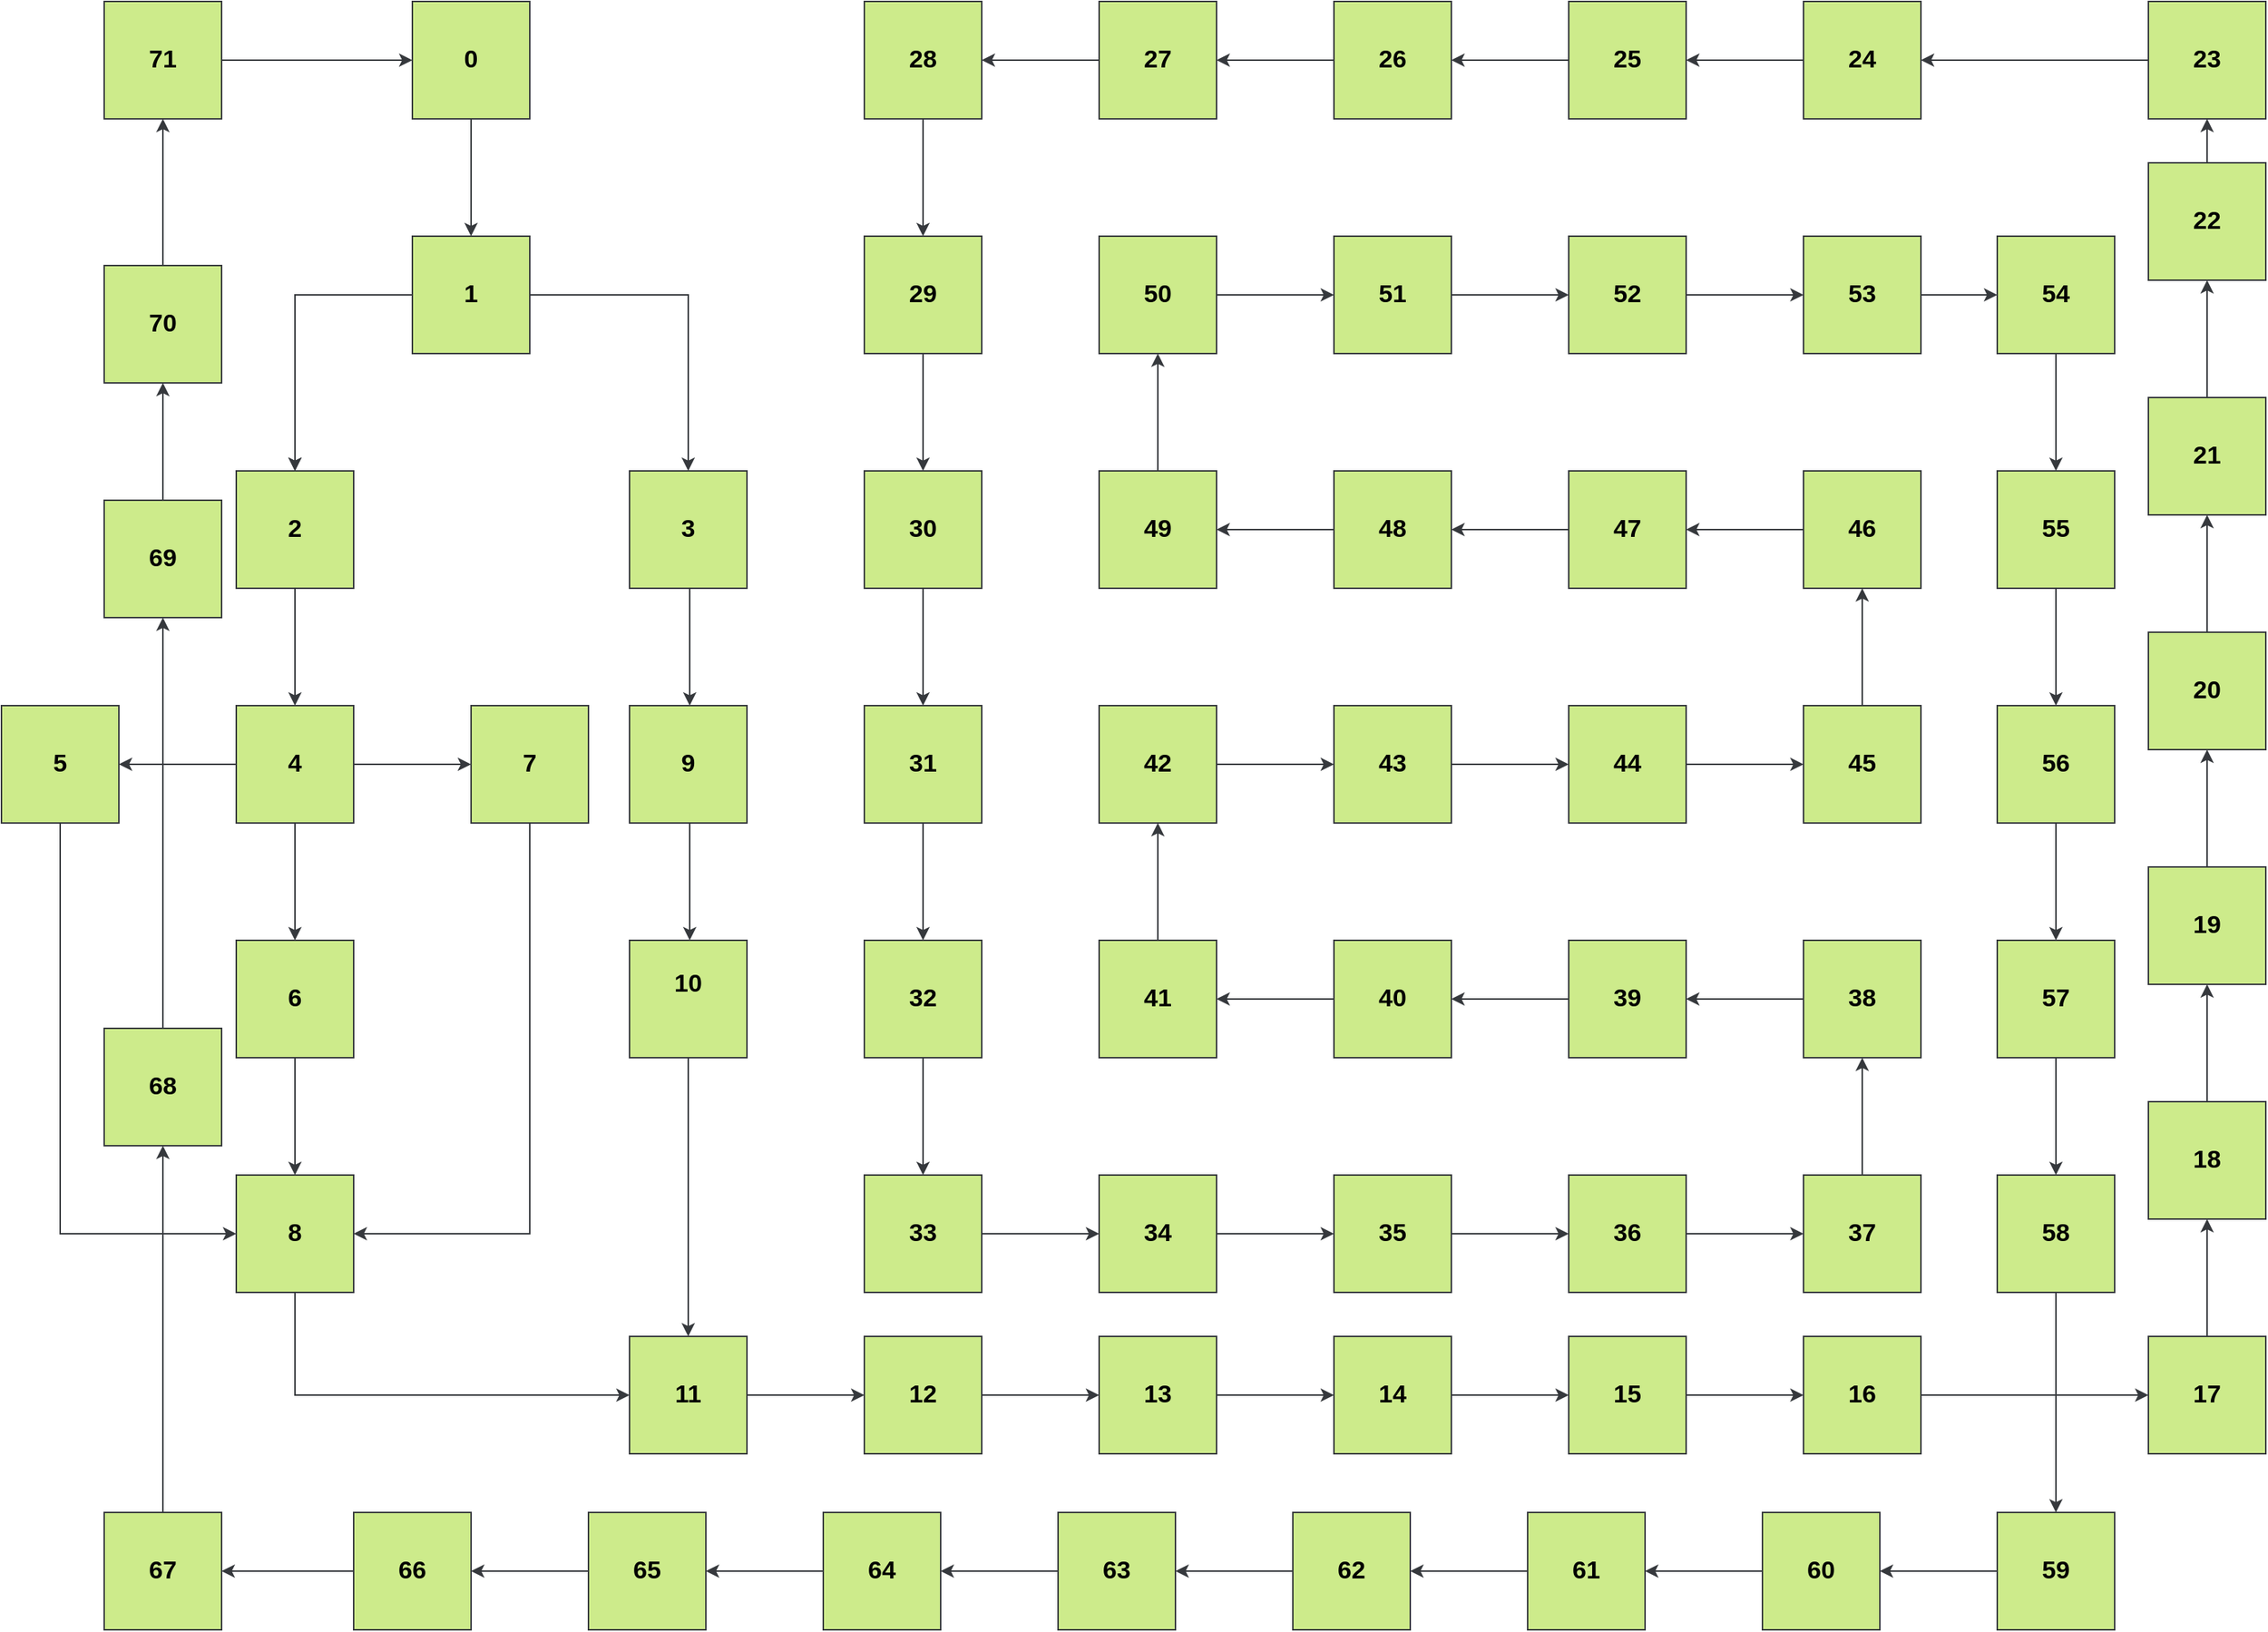 <mxfile version="12.0.0" type="device" pages="1"><diagram id="jPhLJJR7R7WQrpgXJ5M0" name="Page-1"><mxGraphModel dx="2037" dy="471" grid="1" gridSize="10" guides="1" tooltips="1" connect="1" arrows="1" fold="1" page="1" pageScale="1" pageWidth="1169" pageHeight="827" math="0" shadow="0"><root><mxCell id="0"/><mxCell id="1" parent="0"/><mxCell id="vO7ydUfpblzC7vRjQKzP-6" value="" style="edgeStyle=orthogonalEdgeStyle;rounded=0;orthogonalLoop=1;jettySize=auto;html=1;fillColor=#cdeb8b;strokeColor=#36393d;shadow=0;comic=0;labelBorderColor=none;spacing=2;fontStyle=1;fontSize=17;" edge="1" parent="1" source="vO7ydUfpblzC7vRjQKzP-4" target="vO7ydUfpblzC7vRjQKzP-5"><mxGeometry relative="1" as="geometry"/></mxCell><mxCell id="vO7ydUfpblzC7vRjQKzP-4" value="0" style="whiteSpace=wrap;html=1;aspect=fixed;fillColor=#cdeb8b;strokeColor=#36393d;shadow=0;comic=0;labelBorderColor=none;spacing=2;fontStyle=1;fontSize=17;" vertex="1" parent="1"><mxGeometry x="160" y="20" width="80" height="80" as="geometry"/></mxCell><mxCell id="vO7ydUfpblzC7vRjQKzP-8" value="" style="edgeStyle=orthogonalEdgeStyle;rounded=0;orthogonalLoop=1;jettySize=auto;html=1;fillColor=#cdeb8b;strokeColor=#36393d;shadow=0;comic=0;labelBorderColor=none;spacing=2;fontStyle=1;fontSize=17;" edge="1" parent="1" source="vO7ydUfpblzC7vRjQKzP-5" target="vO7ydUfpblzC7vRjQKzP-7"><mxGeometry relative="1" as="geometry"/></mxCell><mxCell id="vO7ydUfpblzC7vRjQKzP-9" value="" style="edgeStyle=orthogonalEdgeStyle;rounded=0;orthogonalLoop=1;jettySize=auto;html=1;fillColor=#cdeb8b;strokeColor=#36393d;shadow=0;comic=0;labelBorderColor=none;spacing=2;fontStyle=1;fontSize=17;" edge="1" parent="1" source="vO7ydUfpblzC7vRjQKzP-5" target="vO7ydUfpblzC7vRjQKzP-7"><mxGeometry relative="1" as="geometry"/></mxCell><mxCell id="vO7ydUfpblzC7vRjQKzP-11" value="" style="edgeStyle=orthogonalEdgeStyle;rounded=0;orthogonalLoop=1;jettySize=auto;html=1;fillColor=#cdeb8b;strokeColor=#36393d;shadow=0;comic=0;labelBorderColor=none;spacing=2;fontStyle=1;fontSize=17;" edge="1" parent="1" source="vO7ydUfpblzC7vRjQKzP-5" target="vO7ydUfpblzC7vRjQKzP-10"><mxGeometry relative="1" as="geometry"><mxPoint x="288" y="220" as="sourcePoint"/></mxGeometry></mxCell><mxCell id="vO7ydUfpblzC7vRjQKzP-5" value="1" style="whiteSpace=wrap;html=1;aspect=fixed;fillColor=#cdeb8b;strokeColor=#36393d;shadow=0;comic=0;labelBorderColor=none;spacing=2;fontStyle=1;fontSize=17;" vertex="1" parent="1"><mxGeometry x="160" y="180" width="80" height="80" as="geometry"/></mxCell><mxCell id="vO7ydUfpblzC7vRjQKzP-13" value="" style="edgeStyle=orthogonalEdgeStyle;rounded=0;orthogonalLoop=1;jettySize=auto;html=1;fillColor=#cdeb8b;strokeColor=#36393d;shadow=0;comic=0;labelBorderColor=none;spacing=2;fontStyle=1;fontSize=17;" edge="1" parent="1"><mxGeometry relative="1" as="geometry"><mxPoint x="349" y="420" as="sourcePoint"/><mxPoint x="349" y="500" as="targetPoint"/></mxGeometry></mxCell><mxCell id="vO7ydUfpblzC7vRjQKzP-10" value="3" style="whiteSpace=wrap;html=1;aspect=fixed;fillColor=#cdeb8b;strokeColor=#36393d;shadow=0;comic=0;labelBorderColor=none;spacing=2;fontStyle=1;fontSize=17;" vertex="1" parent="1"><mxGeometry x="308" y="340" width="80" height="80" as="geometry"/></mxCell><mxCell id="vO7ydUfpblzC7vRjQKzP-15" value="" style="edgeStyle=orthogonalEdgeStyle;rounded=0;orthogonalLoop=1;jettySize=auto;html=1;fillColor=#cdeb8b;strokeColor=#36393d;shadow=0;comic=0;labelBorderColor=none;spacing=2;fontStyle=1;fontSize=17;" edge="1" parent="1"><mxGeometry relative="1" as="geometry"><mxPoint x="349" y="580" as="sourcePoint"/><mxPoint x="349" y="660" as="targetPoint"/></mxGeometry></mxCell><mxCell id="vO7ydUfpblzC7vRjQKzP-12" value="9" style="whiteSpace=wrap;html=1;aspect=fixed;fillColor=#cdeb8b;strokeColor=#36393d;shadow=0;comic=0;labelBorderColor=none;spacing=2;fontStyle=1;fontSize=17;" vertex="1" parent="1"><mxGeometry x="308" y="500" width="80" height="80" as="geometry"/></mxCell><mxCell id="vO7ydUfpblzC7vRjQKzP-31" style="edgeStyle=orthogonalEdgeStyle;rounded=0;orthogonalLoop=1;jettySize=auto;html=1;exitX=0.5;exitY=1;exitDx=0;exitDy=0;fillColor=#cdeb8b;strokeColor=#36393d;shadow=0;comic=0;labelBorderColor=none;spacing=2;fontStyle=1;fontSize=17;" edge="1" parent="1" source="vO7ydUfpblzC7vRjQKzP-14" target="vO7ydUfpblzC7vRjQKzP-16"><mxGeometry relative="1" as="geometry"/></mxCell><mxCell id="vO7ydUfpblzC7vRjQKzP-14" value="&lt;div style=&quot;font-size: 17px;&quot;&gt;10&lt;/div&gt;&lt;div style=&quot;font-size: 17px;&quot;&gt;&lt;br style=&quot;font-size: 17px;&quot;&gt;&lt;/div&gt;" style="whiteSpace=wrap;html=1;aspect=fixed;fillColor=#cdeb8b;strokeColor=#36393d;shadow=0;comic=0;labelBorderColor=none;spacing=2;fontStyle=1;fontSize=17;" vertex="1" parent="1"><mxGeometry x="308" y="660" width="80" height="80" as="geometry"/></mxCell><mxCell id="vO7ydUfpblzC7vRjQKzP-33" value="" style="edgeStyle=orthogonalEdgeStyle;rounded=0;orthogonalLoop=1;jettySize=auto;html=1;fillColor=#cdeb8b;strokeColor=#36393d;shadow=0;comic=0;labelBorderColor=none;spacing=2;fontStyle=1;fontSize=17;" edge="1" parent="1" source="vO7ydUfpblzC7vRjQKzP-16" target="vO7ydUfpblzC7vRjQKzP-32"><mxGeometry relative="1" as="geometry"/></mxCell><mxCell id="vO7ydUfpblzC7vRjQKzP-16" value="11" style="whiteSpace=wrap;html=1;aspect=fixed;fillColor=#cdeb8b;strokeColor=#36393d;shadow=0;comic=0;labelBorderColor=none;spacing=2;fontStyle=1;fontSize=17;" vertex="1" parent="1"><mxGeometry x="308" y="930" width="80" height="80" as="geometry"/></mxCell><mxCell id="vO7ydUfpblzC7vRjQKzP-35" value="" style="edgeStyle=orthogonalEdgeStyle;rounded=0;orthogonalLoop=1;jettySize=auto;html=1;fillColor=#cdeb8b;strokeColor=#36393d;shadow=0;comic=0;labelBorderColor=none;spacing=2;fontStyle=1;fontSize=17;" edge="1" parent="1" source="vO7ydUfpblzC7vRjQKzP-32" target="vO7ydUfpblzC7vRjQKzP-34"><mxGeometry relative="1" as="geometry"/></mxCell><mxCell id="vO7ydUfpblzC7vRjQKzP-32" value="12" style="whiteSpace=wrap;html=1;aspect=fixed;fillColor=#cdeb8b;strokeColor=#36393d;shadow=0;comic=0;labelBorderColor=none;spacing=2;fontStyle=1;fontSize=17;" vertex="1" parent="1"><mxGeometry x="468" y="930" width="80" height="80" as="geometry"/></mxCell><mxCell id="vO7ydUfpblzC7vRjQKzP-37" value="" style="edgeStyle=orthogonalEdgeStyle;rounded=0;orthogonalLoop=1;jettySize=auto;html=1;fillColor=#cdeb8b;strokeColor=#36393d;shadow=0;comic=0;labelBorderColor=none;spacing=2;fontStyle=1;fontSize=17;" edge="1" parent="1" source="vO7ydUfpblzC7vRjQKzP-34" target="vO7ydUfpblzC7vRjQKzP-36"><mxGeometry relative="1" as="geometry"/></mxCell><mxCell id="vO7ydUfpblzC7vRjQKzP-34" value="13" style="whiteSpace=wrap;html=1;aspect=fixed;fillColor=#cdeb8b;strokeColor=#36393d;shadow=0;comic=0;labelBorderColor=none;spacing=2;fontStyle=1;fontSize=17;" vertex="1" parent="1"><mxGeometry x="628" y="930" width="80" height="80" as="geometry"/></mxCell><mxCell id="vO7ydUfpblzC7vRjQKzP-39" value="" style="edgeStyle=orthogonalEdgeStyle;rounded=0;orthogonalLoop=1;jettySize=auto;html=1;fillColor=#cdeb8b;strokeColor=#36393d;shadow=0;comic=0;labelBorderColor=none;spacing=2;fontStyle=1;fontSize=17;" edge="1" parent="1" source="vO7ydUfpblzC7vRjQKzP-36" target="vO7ydUfpblzC7vRjQKzP-38"><mxGeometry relative="1" as="geometry"/></mxCell><mxCell id="vO7ydUfpblzC7vRjQKzP-36" value="14" style="whiteSpace=wrap;html=1;aspect=fixed;fillColor=#cdeb8b;strokeColor=#36393d;shadow=0;comic=0;labelBorderColor=none;spacing=2;fontStyle=1;fontSize=17;" vertex="1" parent="1"><mxGeometry x="788" y="930" width="80" height="80" as="geometry"/></mxCell><mxCell id="vO7ydUfpblzC7vRjQKzP-41" value="" style="edgeStyle=orthogonalEdgeStyle;rounded=0;orthogonalLoop=1;jettySize=auto;html=1;fillColor=#cdeb8b;strokeColor=#36393d;shadow=0;comic=0;labelBorderColor=none;spacing=2;fontStyle=1;fontSize=17;" edge="1" parent="1" source="vO7ydUfpblzC7vRjQKzP-38" target="vO7ydUfpblzC7vRjQKzP-40"><mxGeometry relative="1" as="geometry"/></mxCell><mxCell id="vO7ydUfpblzC7vRjQKzP-38" value="15" style="whiteSpace=wrap;html=1;aspect=fixed;fillColor=#cdeb8b;strokeColor=#36393d;shadow=0;comic=0;labelBorderColor=none;spacing=2;fontStyle=1;fontSize=17;" vertex="1" parent="1"><mxGeometry x="948" y="930" width="80" height="80" as="geometry"/></mxCell><mxCell id="vO7ydUfpblzC7vRjQKzP-43" value="" style="edgeStyle=orthogonalEdgeStyle;rounded=0;orthogonalLoop=1;jettySize=auto;html=1;fillColor=#cdeb8b;strokeColor=#36393d;shadow=0;comic=0;labelBorderColor=none;spacing=2;fontStyle=1;fontSize=17;" edge="1" parent="1" source="vO7ydUfpblzC7vRjQKzP-40" target="vO7ydUfpblzC7vRjQKzP-42"><mxGeometry relative="1" as="geometry"/></mxCell><mxCell id="vO7ydUfpblzC7vRjQKzP-40" value="16" style="whiteSpace=wrap;html=1;aspect=fixed;fillColor=#cdeb8b;strokeColor=#36393d;shadow=0;comic=0;labelBorderColor=none;spacing=2;fontStyle=1;fontSize=17;" vertex="1" parent="1"><mxGeometry x="1108" y="930" width="80" height="80" as="geometry"/></mxCell><mxCell id="vO7ydUfpblzC7vRjQKzP-45" value="" style="edgeStyle=orthogonalEdgeStyle;rounded=0;orthogonalLoop=1;jettySize=auto;html=1;fillColor=#cdeb8b;strokeColor=#36393d;shadow=0;comic=0;labelBorderColor=none;spacing=2;fontStyle=1;fontSize=17;" edge="1" parent="1" source="vO7ydUfpblzC7vRjQKzP-42" target="vO7ydUfpblzC7vRjQKzP-44"><mxGeometry relative="1" as="geometry"/></mxCell><mxCell id="vO7ydUfpblzC7vRjQKzP-42" value="17" style="whiteSpace=wrap;html=1;aspect=fixed;fillColor=#cdeb8b;strokeColor=#36393d;shadow=0;comic=0;labelBorderColor=none;spacing=2;fontStyle=1;fontSize=17;" vertex="1" parent="1"><mxGeometry x="1343" y="930" width="80" height="80" as="geometry"/></mxCell><mxCell id="vO7ydUfpblzC7vRjQKzP-47" value="" style="edgeStyle=orthogonalEdgeStyle;rounded=0;orthogonalLoop=1;jettySize=auto;html=1;fillColor=#cdeb8b;strokeColor=#36393d;shadow=0;comic=0;labelBorderColor=none;spacing=2;fontStyle=1;fontSize=17;" edge="1" parent="1" source="vO7ydUfpblzC7vRjQKzP-44" target="vO7ydUfpblzC7vRjQKzP-46"><mxGeometry relative="1" as="geometry"/></mxCell><mxCell id="vO7ydUfpblzC7vRjQKzP-44" value="18" style="whiteSpace=wrap;html=1;aspect=fixed;fillColor=#cdeb8b;strokeColor=#36393d;shadow=0;comic=0;labelBorderColor=none;spacing=2;fontStyle=1;fontSize=17;" vertex="1" parent="1"><mxGeometry x="1343" y="770" width="80" height="80" as="geometry"/></mxCell><mxCell id="vO7ydUfpblzC7vRjQKzP-49" value="" style="edgeStyle=orthogonalEdgeStyle;rounded=0;orthogonalLoop=1;jettySize=auto;html=1;fillColor=#cdeb8b;strokeColor=#36393d;shadow=0;comic=0;labelBorderColor=none;spacing=2;fontStyle=1;fontSize=17;" edge="1" parent="1" source="vO7ydUfpblzC7vRjQKzP-46" target="vO7ydUfpblzC7vRjQKzP-48"><mxGeometry relative="1" as="geometry"/></mxCell><mxCell id="vO7ydUfpblzC7vRjQKzP-46" value="&lt;div style=&quot;font-size: 17px&quot;&gt;19&lt;/div&gt;" style="whiteSpace=wrap;html=1;aspect=fixed;fillColor=#cdeb8b;strokeColor=#36393d;shadow=0;comic=0;labelBorderColor=none;spacing=2;fontStyle=1;fontSize=17;" vertex="1" parent="1"><mxGeometry x="1343" y="610" width="80" height="80" as="geometry"/></mxCell><mxCell id="vO7ydUfpblzC7vRjQKzP-51" value="" style="edgeStyle=orthogonalEdgeStyle;rounded=0;orthogonalLoop=1;jettySize=auto;html=1;fillColor=#cdeb8b;strokeColor=#36393d;shadow=0;comic=0;labelBorderColor=none;spacing=2;fontStyle=1;fontSize=17;" edge="1" parent="1" source="vO7ydUfpblzC7vRjQKzP-48" target="vO7ydUfpblzC7vRjQKzP-50"><mxGeometry relative="1" as="geometry"/></mxCell><mxCell id="vO7ydUfpblzC7vRjQKzP-48" value="20" style="whiteSpace=wrap;html=1;aspect=fixed;fillColor=#cdeb8b;strokeColor=#36393d;shadow=0;comic=0;labelBorderColor=none;spacing=2;fontStyle=1;fontSize=17;" vertex="1" parent="1"><mxGeometry x="1343" y="450" width="80" height="80" as="geometry"/></mxCell><mxCell id="vO7ydUfpblzC7vRjQKzP-53" value="" style="edgeStyle=orthogonalEdgeStyle;rounded=0;orthogonalLoop=1;jettySize=auto;html=1;fillColor=#cdeb8b;strokeColor=#36393d;shadow=0;comic=0;labelBorderColor=none;spacing=2;fontStyle=1;fontSize=17;" edge="1" parent="1" source="vO7ydUfpblzC7vRjQKzP-50" target="vO7ydUfpblzC7vRjQKzP-52"><mxGeometry relative="1" as="geometry"/></mxCell><mxCell id="vO7ydUfpblzC7vRjQKzP-50" value="21" style="whiteSpace=wrap;html=1;aspect=fixed;fillColor=#cdeb8b;strokeColor=#36393d;shadow=0;comic=0;labelBorderColor=none;spacing=2;fontStyle=1;fontSize=17;" vertex="1" parent="1"><mxGeometry x="1343" y="290" width="80" height="80" as="geometry"/></mxCell><mxCell id="vO7ydUfpblzC7vRjQKzP-55" value="" style="edgeStyle=orthogonalEdgeStyle;rounded=0;orthogonalLoop=1;jettySize=auto;html=1;fillColor=#cdeb8b;strokeColor=#36393d;shadow=0;comic=0;labelBorderColor=none;spacing=2;fontStyle=1;fontSize=17;" edge="1" parent="1" source="vO7ydUfpblzC7vRjQKzP-52" target="vO7ydUfpblzC7vRjQKzP-54"><mxGeometry relative="1" as="geometry"/></mxCell><mxCell id="vO7ydUfpblzC7vRjQKzP-52" value="22" style="whiteSpace=wrap;html=1;aspect=fixed;fillColor=#cdeb8b;strokeColor=#36393d;shadow=0;comic=0;labelBorderColor=none;spacing=2;fontStyle=1;fontSize=17;" vertex="1" parent="1"><mxGeometry x="1343" y="130" width="80" height="80" as="geometry"/></mxCell><mxCell id="vO7ydUfpblzC7vRjQKzP-57" value="" style="edgeStyle=orthogonalEdgeStyle;rounded=0;orthogonalLoop=1;jettySize=auto;html=1;fillColor=#cdeb8b;strokeColor=#36393d;shadow=0;comic=0;labelBorderColor=none;spacing=2;fontStyle=1;fontSize=17;" edge="1" parent="1" source="vO7ydUfpblzC7vRjQKzP-54" target="vO7ydUfpblzC7vRjQKzP-56"><mxGeometry relative="1" as="geometry"/></mxCell><mxCell id="vO7ydUfpblzC7vRjQKzP-54" value="23" style="whiteSpace=wrap;html=1;aspect=fixed;fillColor=#cdeb8b;strokeColor=#36393d;shadow=0;comic=0;labelBorderColor=none;spacing=2;fontStyle=1;fontSize=17;" vertex="1" parent="1"><mxGeometry x="1343" y="20" width="80" height="80" as="geometry"/></mxCell><mxCell id="vO7ydUfpblzC7vRjQKzP-59" value="" style="edgeStyle=orthogonalEdgeStyle;rounded=0;orthogonalLoop=1;jettySize=auto;html=1;fillColor=#cdeb8b;strokeColor=#36393d;shadow=0;comic=0;labelBorderColor=none;spacing=2;fontStyle=1;fontSize=17;" edge="1" parent="1" source="vO7ydUfpblzC7vRjQKzP-56" target="vO7ydUfpblzC7vRjQKzP-58"><mxGeometry relative="1" as="geometry"/></mxCell><mxCell id="vO7ydUfpblzC7vRjQKzP-56" value="24" style="whiteSpace=wrap;html=1;aspect=fixed;fillColor=#cdeb8b;strokeColor=#36393d;shadow=0;comic=0;labelBorderColor=none;spacing=2;fontStyle=1;fontSize=17;" vertex="1" parent="1"><mxGeometry x="1108" y="20" width="80" height="80" as="geometry"/></mxCell><mxCell id="vO7ydUfpblzC7vRjQKzP-61" value="" style="edgeStyle=orthogonalEdgeStyle;rounded=0;orthogonalLoop=1;jettySize=auto;html=1;fillColor=#cdeb8b;strokeColor=#36393d;shadow=0;comic=0;labelBorderColor=none;spacing=2;fontStyle=1;fontSize=17;" edge="1" parent="1" source="vO7ydUfpblzC7vRjQKzP-58" target="vO7ydUfpblzC7vRjQKzP-60"><mxGeometry relative="1" as="geometry"/></mxCell><mxCell id="vO7ydUfpblzC7vRjQKzP-58" value="25" style="whiteSpace=wrap;html=1;aspect=fixed;fillColor=#cdeb8b;strokeColor=#36393d;shadow=0;comic=0;labelBorderColor=none;spacing=2;fontStyle=1;fontSize=17;" vertex="1" parent="1"><mxGeometry x="948" y="20" width="80" height="80" as="geometry"/></mxCell><mxCell id="vO7ydUfpblzC7vRjQKzP-63" value="" style="edgeStyle=orthogonalEdgeStyle;rounded=0;orthogonalLoop=1;jettySize=auto;html=1;fillColor=#cdeb8b;strokeColor=#36393d;shadow=0;comic=0;labelBorderColor=none;spacing=2;fontStyle=1;fontSize=17;" edge="1" parent="1" source="vO7ydUfpblzC7vRjQKzP-60" target="vO7ydUfpblzC7vRjQKzP-62"><mxGeometry relative="1" as="geometry"/></mxCell><mxCell id="vO7ydUfpblzC7vRjQKzP-60" value="26" style="whiteSpace=wrap;html=1;aspect=fixed;fillColor=#cdeb8b;strokeColor=#36393d;shadow=0;comic=0;labelBorderColor=none;spacing=2;fontStyle=1;fontSize=17;" vertex="1" parent="1"><mxGeometry x="788" y="20" width="80" height="80" as="geometry"/></mxCell><mxCell id="vO7ydUfpblzC7vRjQKzP-65" value="" style="edgeStyle=orthogonalEdgeStyle;rounded=0;orthogonalLoop=1;jettySize=auto;html=1;fillColor=#cdeb8b;strokeColor=#36393d;shadow=0;comic=0;labelBorderColor=none;spacing=2;fontStyle=1;fontSize=17;" edge="1" parent="1" source="vO7ydUfpblzC7vRjQKzP-62" target="vO7ydUfpblzC7vRjQKzP-64"><mxGeometry relative="1" as="geometry"/></mxCell><mxCell id="vO7ydUfpblzC7vRjQKzP-62" value="27" style="whiteSpace=wrap;html=1;aspect=fixed;fillColor=#cdeb8b;strokeColor=#36393d;shadow=0;comic=0;labelBorderColor=none;spacing=2;fontStyle=1;fontSize=17;" vertex="1" parent="1"><mxGeometry x="628" y="20" width="80" height="80" as="geometry"/></mxCell><mxCell id="vO7ydUfpblzC7vRjQKzP-67" value="" style="edgeStyle=orthogonalEdgeStyle;rounded=0;orthogonalLoop=1;jettySize=auto;html=1;fillColor=#cdeb8b;strokeColor=#36393d;shadow=0;comic=0;labelBorderColor=none;spacing=2;fontStyle=1;fontSize=17;" edge="1" parent="1" source="vO7ydUfpblzC7vRjQKzP-64" target="vO7ydUfpblzC7vRjQKzP-66"><mxGeometry relative="1" as="geometry"/></mxCell><mxCell id="vO7ydUfpblzC7vRjQKzP-64" value="28" style="whiteSpace=wrap;html=1;aspect=fixed;fillColor=#cdeb8b;strokeColor=#36393d;shadow=0;comic=0;labelBorderColor=none;spacing=2;fontStyle=1;fontSize=17;" vertex="1" parent="1"><mxGeometry x="468" y="20" width="80" height="80" as="geometry"/></mxCell><mxCell id="vO7ydUfpblzC7vRjQKzP-69" value="" style="edgeStyle=orthogonalEdgeStyle;rounded=0;orthogonalLoop=1;jettySize=auto;html=1;fillColor=#cdeb8b;strokeColor=#36393d;shadow=0;comic=0;labelBorderColor=none;spacing=2;fontStyle=1;fontSize=17;" edge="1" parent="1" source="vO7ydUfpblzC7vRjQKzP-66" target="vO7ydUfpblzC7vRjQKzP-68"><mxGeometry relative="1" as="geometry"/></mxCell><mxCell id="vO7ydUfpblzC7vRjQKzP-66" value="29" style="whiteSpace=wrap;html=1;aspect=fixed;fillColor=#cdeb8b;strokeColor=#36393d;shadow=0;comic=0;labelBorderColor=none;spacing=2;fontStyle=1;fontSize=17;" vertex="1" parent="1"><mxGeometry x="468" y="180" width="80" height="80" as="geometry"/></mxCell><mxCell id="vO7ydUfpblzC7vRjQKzP-71" value="" style="edgeStyle=orthogonalEdgeStyle;rounded=0;orthogonalLoop=1;jettySize=auto;html=1;fillColor=#cdeb8b;strokeColor=#36393d;shadow=0;comic=0;labelBorderColor=none;spacing=2;fontStyle=1;fontSize=17;" edge="1" parent="1" source="vO7ydUfpblzC7vRjQKzP-68" target="vO7ydUfpblzC7vRjQKzP-70"><mxGeometry relative="1" as="geometry"/></mxCell><mxCell id="vO7ydUfpblzC7vRjQKzP-68" value="30" style="whiteSpace=wrap;html=1;aspect=fixed;fillColor=#cdeb8b;strokeColor=#36393d;shadow=0;comic=0;labelBorderColor=none;spacing=2;fontStyle=1;fontSize=17;" vertex="1" parent="1"><mxGeometry x="468" y="340" width="80" height="80" as="geometry"/></mxCell><mxCell id="vO7ydUfpblzC7vRjQKzP-73" value="" style="edgeStyle=orthogonalEdgeStyle;rounded=0;orthogonalLoop=1;jettySize=auto;html=1;fillColor=#cdeb8b;strokeColor=#36393d;shadow=0;comic=0;labelBorderColor=none;spacing=2;fontStyle=1;fontSize=17;" edge="1" parent="1" source="vO7ydUfpblzC7vRjQKzP-70" target="vO7ydUfpblzC7vRjQKzP-72"><mxGeometry relative="1" as="geometry"/></mxCell><mxCell id="vO7ydUfpblzC7vRjQKzP-70" value="31" style="whiteSpace=wrap;html=1;aspect=fixed;fillColor=#cdeb8b;strokeColor=#36393d;shadow=0;comic=0;labelBorderColor=none;spacing=2;fontStyle=1;fontSize=17;" vertex="1" parent="1"><mxGeometry x="468" y="500" width="80" height="80" as="geometry"/></mxCell><mxCell id="vO7ydUfpblzC7vRjQKzP-75" value="" style="edgeStyle=orthogonalEdgeStyle;rounded=0;orthogonalLoop=1;jettySize=auto;html=1;fillColor=#cdeb8b;strokeColor=#36393d;shadow=0;comic=0;labelBorderColor=none;spacing=2;fontStyle=1;fontSize=17;" edge="1" parent="1" source="vO7ydUfpblzC7vRjQKzP-72" target="vO7ydUfpblzC7vRjQKzP-74"><mxGeometry relative="1" as="geometry"/></mxCell><mxCell id="vO7ydUfpblzC7vRjQKzP-72" value="32" style="whiteSpace=wrap;html=1;aspect=fixed;fillColor=#cdeb8b;strokeColor=#36393d;shadow=0;comic=0;labelBorderColor=none;spacing=2;fontStyle=1;fontSize=17;" vertex="1" parent="1"><mxGeometry x="468" y="660" width="80" height="80" as="geometry"/></mxCell><mxCell id="vO7ydUfpblzC7vRjQKzP-77" value="" style="edgeStyle=orthogonalEdgeStyle;rounded=0;orthogonalLoop=1;jettySize=auto;html=1;fillColor=#cdeb8b;strokeColor=#36393d;shadow=0;comic=0;labelBorderColor=none;spacing=2;fontStyle=1;fontSize=17;" edge="1" parent="1" source="vO7ydUfpblzC7vRjQKzP-74" target="vO7ydUfpblzC7vRjQKzP-76"><mxGeometry relative="1" as="geometry"/></mxCell><mxCell id="vO7ydUfpblzC7vRjQKzP-74" value="33" style="whiteSpace=wrap;html=1;aspect=fixed;fillColor=#cdeb8b;strokeColor=#36393d;shadow=0;comic=0;labelBorderColor=none;spacing=2;fontStyle=1;fontSize=17;" vertex="1" parent="1"><mxGeometry x="468" y="820" width="80" height="80" as="geometry"/></mxCell><mxCell id="vO7ydUfpblzC7vRjQKzP-79" value="" style="edgeStyle=orthogonalEdgeStyle;rounded=0;orthogonalLoop=1;jettySize=auto;html=1;fillColor=#cdeb8b;strokeColor=#36393d;shadow=0;comic=0;labelBorderColor=none;spacing=2;fontStyle=1;fontSize=17;" edge="1" parent="1" source="vO7ydUfpblzC7vRjQKzP-76" target="vO7ydUfpblzC7vRjQKzP-78"><mxGeometry relative="1" as="geometry"/></mxCell><mxCell id="vO7ydUfpblzC7vRjQKzP-76" value="34" style="whiteSpace=wrap;html=1;aspect=fixed;fillColor=#cdeb8b;strokeColor=#36393d;shadow=0;comic=0;labelBorderColor=none;spacing=2;fontStyle=1;fontSize=17;" vertex="1" parent="1"><mxGeometry x="628" y="820" width="80" height="80" as="geometry"/></mxCell><mxCell id="vO7ydUfpblzC7vRjQKzP-81" value="" style="edgeStyle=orthogonalEdgeStyle;rounded=0;orthogonalLoop=1;jettySize=auto;html=1;fillColor=#cdeb8b;strokeColor=#36393d;shadow=0;comic=0;labelBorderColor=none;spacing=2;fontStyle=1;fontSize=17;" edge="1" parent="1" source="vO7ydUfpblzC7vRjQKzP-78" target="vO7ydUfpblzC7vRjQKzP-80"><mxGeometry relative="1" as="geometry"/></mxCell><mxCell id="vO7ydUfpblzC7vRjQKzP-78" value="&lt;div style=&quot;font-size: 17px;&quot;&gt;35&lt;/div&gt;" style="whiteSpace=wrap;html=1;aspect=fixed;fillColor=#cdeb8b;strokeColor=#36393d;shadow=0;comic=0;labelBorderColor=none;spacing=2;fontStyle=1;fontSize=17;" vertex="1" parent="1"><mxGeometry x="788" y="820" width="80" height="80" as="geometry"/></mxCell><mxCell id="vO7ydUfpblzC7vRjQKzP-83" value="" style="edgeStyle=orthogonalEdgeStyle;rounded=0;orthogonalLoop=1;jettySize=auto;html=1;fillColor=#cdeb8b;strokeColor=#36393d;shadow=0;comic=0;labelBorderColor=none;spacing=2;fontStyle=1;fontSize=17;" edge="1" parent="1" source="vO7ydUfpblzC7vRjQKzP-80" target="vO7ydUfpblzC7vRjQKzP-82"><mxGeometry relative="1" as="geometry"/></mxCell><mxCell id="vO7ydUfpblzC7vRjQKzP-80" value="36" style="whiteSpace=wrap;html=1;aspect=fixed;fillColor=#cdeb8b;strokeColor=#36393d;shadow=0;comic=0;labelBorderColor=none;spacing=2;fontStyle=1;fontSize=17;" vertex="1" parent="1"><mxGeometry x="948" y="820" width="80" height="80" as="geometry"/></mxCell><mxCell id="vO7ydUfpblzC7vRjQKzP-85" value="" style="edgeStyle=orthogonalEdgeStyle;rounded=0;orthogonalLoop=1;jettySize=auto;html=1;fillColor=#cdeb8b;strokeColor=#36393d;shadow=0;comic=0;labelBorderColor=none;spacing=2;fontStyle=1;fontSize=17;" edge="1" parent="1" source="vO7ydUfpblzC7vRjQKzP-82" target="vO7ydUfpblzC7vRjQKzP-84"><mxGeometry relative="1" as="geometry"/></mxCell><mxCell id="vO7ydUfpblzC7vRjQKzP-82" value="37" style="whiteSpace=wrap;html=1;aspect=fixed;fillColor=#cdeb8b;strokeColor=#36393d;shadow=0;comic=0;labelBorderColor=none;spacing=2;fontStyle=1;fontSize=17;" vertex="1" parent="1"><mxGeometry x="1108" y="820" width="80" height="80" as="geometry"/></mxCell><mxCell id="vO7ydUfpblzC7vRjQKzP-87" value="" style="edgeStyle=orthogonalEdgeStyle;rounded=0;orthogonalLoop=1;jettySize=auto;html=1;fillColor=#cdeb8b;strokeColor=#36393d;shadow=0;comic=0;labelBorderColor=none;spacing=2;fontStyle=1;fontSize=17;" edge="1" parent="1" source="vO7ydUfpblzC7vRjQKzP-84" target="vO7ydUfpblzC7vRjQKzP-86"><mxGeometry relative="1" as="geometry"/></mxCell><mxCell id="vO7ydUfpblzC7vRjQKzP-84" value="38" style="whiteSpace=wrap;html=1;aspect=fixed;fillColor=#cdeb8b;strokeColor=#36393d;shadow=0;comic=0;labelBorderColor=none;spacing=2;fontStyle=1;fontSize=17;" vertex="1" parent="1"><mxGeometry x="1108" y="660" width="80" height="80" as="geometry"/></mxCell><mxCell id="vO7ydUfpblzC7vRjQKzP-89" value="" style="edgeStyle=orthogonalEdgeStyle;rounded=0;orthogonalLoop=1;jettySize=auto;html=1;fillColor=#cdeb8b;strokeColor=#36393d;shadow=0;comic=0;labelBorderColor=none;spacing=2;fontStyle=1;fontSize=17;" edge="1" parent="1" source="vO7ydUfpblzC7vRjQKzP-86" target="vO7ydUfpblzC7vRjQKzP-88"><mxGeometry relative="1" as="geometry"/></mxCell><mxCell id="vO7ydUfpblzC7vRjQKzP-86" value="&lt;div style=&quot;font-size: 17px;&quot;&gt;39&lt;/div&gt;" style="whiteSpace=wrap;html=1;aspect=fixed;fillColor=#cdeb8b;strokeColor=#36393d;shadow=0;comic=0;labelBorderColor=none;spacing=2;fontStyle=1;fontSize=17;" vertex="1" parent="1"><mxGeometry x="948" y="660" width="80" height="80" as="geometry"/></mxCell><mxCell id="vO7ydUfpblzC7vRjQKzP-91" value="" style="edgeStyle=orthogonalEdgeStyle;rounded=0;orthogonalLoop=1;jettySize=auto;html=1;fillColor=#cdeb8b;strokeColor=#36393d;shadow=0;comic=0;labelBorderColor=none;spacing=2;fontStyle=1;fontSize=17;" edge="1" parent="1" source="vO7ydUfpblzC7vRjQKzP-88" target="vO7ydUfpblzC7vRjQKzP-90"><mxGeometry relative="1" as="geometry"/></mxCell><mxCell id="vO7ydUfpblzC7vRjQKzP-88" value="40" style="whiteSpace=wrap;html=1;aspect=fixed;fillColor=#cdeb8b;strokeColor=#36393d;shadow=0;comic=0;labelBorderColor=none;spacing=2;fontStyle=1;fontSize=17;" vertex="1" parent="1"><mxGeometry x="788" y="660" width="80" height="80" as="geometry"/></mxCell><mxCell id="vO7ydUfpblzC7vRjQKzP-93" value="" style="edgeStyle=orthogonalEdgeStyle;rounded=0;orthogonalLoop=1;jettySize=auto;html=1;fillColor=#cdeb8b;strokeColor=#36393d;shadow=0;comic=0;labelBorderColor=none;spacing=2;fontStyle=1;fontSize=17;" edge="1" parent="1" source="vO7ydUfpblzC7vRjQKzP-90" target="vO7ydUfpblzC7vRjQKzP-92"><mxGeometry relative="1" as="geometry"/></mxCell><mxCell id="vO7ydUfpblzC7vRjQKzP-90" value="41" style="whiteSpace=wrap;html=1;aspect=fixed;fillColor=#cdeb8b;strokeColor=#36393d;shadow=0;comic=0;labelBorderColor=none;spacing=2;fontStyle=1;fontSize=17;" vertex="1" parent="1"><mxGeometry x="628" y="660" width="80" height="80" as="geometry"/></mxCell><mxCell id="vO7ydUfpblzC7vRjQKzP-95" value="" style="edgeStyle=orthogonalEdgeStyle;rounded=0;orthogonalLoop=1;jettySize=auto;html=1;fillColor=#cdeb8b;strokeColor=#36393d;shadow=0;comic=0;labelBorderColor=none;spacing=2;fontStyle=1;fontSize=17;" edge="1" parent="1" source="vO7ydUfpblzC7vRjQKzP-92" target="vO7ydUfpblzC7vRjQKzP-94"><mxGeometry relative="1" as="geometry"/></mxCell><mxCell id="vO7ydUfpblzC7vRjQKzP-92" value="42" style="whiteSpace=wrap;html=1;aspect=fixed;fillColor=#cdeb8b;strokeColor=#36393d;shadow=0;comic=0;labelBorderColor=none;spacing=2;fontStyle=1;fontSize=17;" vertex="1" parent="1"><mxGeometry x="628" y="500" width="80" height="80" as="geometry"/></mxCell><mxCell id="vO7ydUfpblzC7vRjQKzP-97" value="" style="edgeStyle=orthogonalEdgeStyle;rounded=0;orthogonalLoop=1;jettySize=auto;html=1;fillColor=#cdeb8b;strokeColor=#36393d;shadow=0;comic=0;labelBorderColor=none;spacing=2;fontStyle=1;fontSize=17;" edge="1" parent="1" source="vO7ydUfpblzC7vRjQKzP-94" target="vO7ydUfpblzC7vRjQKzP-96"><mxGeometry relative="1" as="geometry"/></mxCell><mxCell id="vO7ydUfpblzC7vRjQKzP-94" value="43" style="whiteSpace=wrap;html=1;aspect=fixed;fillColor=#cdeb8b;strokeColor=#36393d;shadow=0;comic=0;labelBorderColor=none;spacing=2;fontStyle=1;fontSize=17;" vertex="1" parent="1"><mxGeometry x="788" y="500" width="80" height="80" as="geometry"/></mxCell><mxCell id="vO7ydUfpblzC7vRjQKzP-99" value="" style="edgeStyle=orthogonalEdgeStyle;rounded=0;orthogonalLoop=1;jettySize=auto;html=1;fillColor=#cdeb8b;strokeColor=#36393d;shadow=0;comic=0;labelBorderColor=none;spacing=2;fontStyle=1;fontSize=17;" edge="1" parent="1" source="vO7ydUfpblzC7vRjQKzP-96" target="vO7ydUfpblzC7vRjQKzP-98"><mxGeometry relative="1" as="geometry"/></mxCell><mxCell id="vO7ydUfpblzC7vRjQKzP-96" value="44" style="whiteSpace=wrap;html=1;aspect=fixed;fillColor=#cdeb8b;strokeColor=#36393d;shadow=0;comic=0;labelBorderColor=none;spacing=2;fontStyle=1;fontSize=17;" vertex="1" parent="1"><mxGeometry x="948" y="500" width="80" height="80" as="geometry"/></mxCell><mxCell id="vO7ydUfpblzC7vRjQKzP-101" value="" style="edgeStyle=orthogonalEdgeStyle;rounded=0;orthogonalLoop=1;jettySize=auto;html=1;fillColor=#cdeb8b;strokeColor=#36393d;shadow=0;comic=0;labelBorderColor=none;spacing=2;fontStyle=1;fontSize=17;" edge="1" parent="1" source="vO7ydUfpblzC7vRjQKzP-98" target="vO7ydUfpblzC7vRjQKzP-100"><mxGeometry relative="1" as="geometry"/></mxCell><mxCell id="vO7ydUfpblzC7vRjQKzP-98" value="45" style="whiteSpace=wrap;html=1;aspect=fixed;fillColor=#cdeb8b;strokeColor=#36393d;shadow=0;comic=0;labelBorderColor=none;spacing=2;fontStyle=1;fontSize=17;" vertex="1" parent="1"><mxGeometry x="1108" y="500" width="80" height="80" as="geometry"/></mxCell><mxCell id="vO7ydUfpblzC7vRjQKzP-103" value="" style="edgeStyle=orthogonalEdgeStyle;rounded=0;orthogonalLoop=1;jettySize=auto;html=1;fillColor=#cdeb8b;strokeColor=#36393d;shadow=0;comic=0;labelBorderColor=none;spacing=2;fontStyle=1;fontSize=17;" edge="1" parent="1" source="vO7ydUfpblzC7vRjQKzP-100" target="vO7ydUfpblzC7vRjQKzP-102"><mxGeometry relative="1" as="geometry"/></mxCell><mxCell id="vO7ydUfpblzC7vRjQKzP-100" value="46" style="whiteSpace=wrap;html=1;aspect=fixed;fillColor=#cdeb8b;strokeColor=#36393d;shadow=0;comic=0;labelBorderColor=none;spacing=2;fontStyle=1;fontSize=17;" vertex="1" parent="1"><mxGeometry x="1108" y="340" width="80" height="80" as="geometry"/></mxCell><mxCell id="vO7ydUfpblzC7vRjQKzP-105" value="" style="edgeStyle=orthogonalEdgeStyle;rounded=0;orthogonalLoop=1;jettySize=auto;html=1;fillColor=#cdeb8b;strokeColor=#36393d;shadow=0;comic=0;labelBorderColor=none;spacing=2;fontStyle=1;fontSize=17;" edge="1" parent="1" source="vO7ydUfpblzC7vRjQKzP-102" target="vO7ydUfpblzC7vRjQKzP-104"><mxGeometry relative="1" as="geometry"/></mxCell><mxCell id="vO7ydUfpblzC7vRjQKzP-102" value="47" style="whiteSpace=wrap;html=1;aspect=fixed;fillColor=#cdeb8b;strokeColor=#36393d;shadow=0;comic=0;labelBorderColor=none;spacing=2;fontStyle=1;fontSize=17;" vertex="1" parent="1"><mxGeometry x="948" y="340" width="80" height="80" as="geometry"/></mxCell><mxCell id="vO7ydUfpblzC7vRjQKzP-107" value="" style="edgeStyle=orthogonalEdgeStyle;rounded=0;orthogonalLoop=1;jettySize=auto;html=1;fillColor=#cdeb8b;strokeColor=#36393d;shadow=0;comic=0;labelBorderColor=none;spacing=2;fontStyle=1;fontSize=17;" edge="1" parent="1" source="vO7ydUfpblzC7vRjQKzP-104" target="vO7ydUfpblzC7vRjQKzP-106"><mxGeometry relative="1" as="geometry"/></mxCell><mxCell id="vO7ydUfpblzC7vRjQKzP-104" value="48" style="whiteSpace=wrap;html=1;aspect=fixed;fillColor=#cdeb8b;strokeColor=#36393d;shadow=0;comic=0;labelBorderColor=none;spacing=2;fontStyle=1;fontSize=17;" vertex="1" parent="1"><mxGeometry x="788" y="340" width="80" height="80" as="geometry"/></mxCell><mxCell id="vO7ydUfpblzC7vRjQKzP-109" value="" style="edgeStyle=orthogonalEdgeStyle;rounded=0;orthogonalLoop=1;jettySize=auto;html=1;fillColor=#cdeb8b;strokeColor=#36393d;shadow=0;comic=0;labelBorderColor=none;spacing=2;fontStyle=1;fontSize=17;" edge="1" parent="1" source="vO7ydUfpblzC7vRjQKzP-106" target="vO7ydUfpblzC7vRjQKzP-108"><mxGeometry relative="1" as="geometry"/></mxCell><mxCell id="vO7ydUfpblzC7vRjQKzP-106" value="49" style="whiteSpace=wrap;html=1;aspect=fixed;fillColor=#cdeb8b;strokeColor=#36393d;shadow=0;comic=0;labelBorderColor=none;spacing=2;fontStyle=1;fontSize=17;" vertex="1" parent="1"><mxGeometry x="628" y="340" width="80" height="80" as="geometry"/></mxCell><mxCell id="vO7ydUfpblzC7vRjQKzP-111" value="" style="edgeStyle=orthogonalEdgeStyle;rounded=0;orthogonalLoop=1;jettySize=auto;html=1;fillColor=#cdeb8b;strokeColor=#36393d;shadow=0;comic=0;labelBorderColor=none;spacing=2;fontStyle=1;fontSize=17;" edge="1" parent="1" source="vO7ydUfpblzC7vRjQKzP-108" target="vO7ydUfpblzC7vRjQKzP-110"><mxGeometry relative="1" as="geometry"/></mxCell><mxCell id="vO7ydUfpblzC7vRjQKzP-108" value="50" style="whiteSpace=wrap;html=1;aspect=fixed;fillColor=#cdeb8b;strokeColor=#36393d;shadow=0;comic=0;labelBorderColor=none;spacing=2;fontStyle=1;fontSize=17;" vertex="1" parent="1"><mxGeometry x="628" y="180" width="80" height="80" as="geometry"/></mxCell><mxCell id="vO7ydUfpblzC7vRjQKzP-113" value="" style="edgeStyle=orthogonalEdgeStyle;rounded=0;orthogonalLoop=1;jettySize=auto;html=1;fillColor=#cdeb8b;strokeColor=#36393d;shadow=0;comic=0;labelBorderColor=none;spacing=2;fontStyle=1;fontSize=17;" edge="1" parent="1" source="vO7ydUfpblzC7vRjQKzP-110" target="vO7ydUfpblzC7vRjQKzP-112"><mxGeometry relative="1" as="geometry"/></mxCell><mxCell id="vO7ydUfpblzC7vRjQKzP-110" value="51" style="whiteSpace=wrap;html=1;aspect=fixed;fillColor=#cdeb8b;strokeColor=#36393d;shadow=0;comic=0;labelBorderColor=none;spacing=2;fontStyle=1;fontSize=17;" vertex="1" parent="1"><mxGeometry x="788" y="180" width="80" height="80" as="geometry"/></mxCell><mxCell id="vO7ydUfpblzC7vRjQKzP-115" value="" style="edgeStyle=orthogonalEdgeStyle;rounded=0;orthogonalLoop=1;jettySize=auto;html=1;fillColor=#cdeb8b;strokeColor=#36393d;shadow=0;comic=0;labelBorderColor=none;spacing=2;fontStyle=1;fontSize=17;" edge="1" parent="1" source="vO7ydUfpblzC7vRjQKzP-112" target="vO7ydUfpblzC7vRjQKzP-114"><mxGeometry relative="1" as="geometry"/></mxCell><mxCell id="vO7ydUfpblzC7vRjQKzP-112" value="52" style="whiteSpace=wrap;html=1;aspect=fixed;fillColor=#cdeb8b;strokeColor=#36393d;shadow=0;comic=0;labelBorderColor=none;spacing=2;fontStyle=1;fontSize=17;" vertex="1" parent="1"><mxGeometry x="948" y="180" width="80" height="80" as="geometry"/></mxCell><mxCell id="vO7ydUfpblzC7vRjQKzP-119" value="" style="edgeStyle=orthogonalEdgeStyle;rounded=0;orthogonalLoop=1;jettySize=auto;html=1;fillColor=#cdeb8b;strokeColor=#36393d;shadow=0;comic=0;labelBorderColor=none;spacing=2;fontStyle=1;fontSize=17;" edge="1" parent="1" source="vO7ydUfpblzC7vRjQKzP-114" target="vO7ydUfpblzC7vRjQKzP-118"><mxGeometry relative="1" as="geometry"/></mxCell><mxCell id="vO7ydUfpblzC7vRjQKzP-114" value="53" style="whiteSpace=wrap;html=1;aspect=fixed;fillColor=#cdeb8b;strokeColor=#36393d;shadow=0;comic=0;labelBorderColor=none;spacing=2;fontStyle=1;fontSize=17;" vertex="1" parent="1"><mxGeometry x="1108" y="180" width="80" height="80" as="geometry"/></mxCell><mxCell id="vO7ydUfpblzC7vRjQKzP-121" value="" style="edgeStyle=orthogonalEdgeStyle;rounded=0;orthogonalLoop=1;jettySize=auto;html=1;fillColor=#cdeb8b;strokeColor=#36393d;shadow=0;comic=0;labelBorderColor=none;spacing=2;fontStyle=1;fontSize=17;" edge="1" parent="1" source="vO7ydUfpblzC7vRjQKzP-118" target="vO7ydUfpblzC7vRjQKzP-120"><mxGeometry relative="1" as="geometry"/></mxCell><mxCell id="vO7ydUfpblzC7vRjQKzP-118" value="54" style="whiteSpace=wrap;html=1;aspect=fixed;fillColor=#cdeb8b;strokeColor=#36393d;shadow=0;comic=0;labelBorderColor=none;spacing=2;fontStyle=1;fontSize=17;" vertex="1" parent="1"><mxGeometry x="1240" y="180" width="80" height="80" as="geometry"/></mxCell><mxCell id="vO7ydUfpblzC7vRjQKzP-123" value="" style="edgeStyle=orthogonalEdgeStyle;rounded=0;orthogonalLoop=1;jettySize=auto;html=1;fillColor=#cdeb8b;strokeColor=#36393d;shadow=0;comic=0;labelBorderColor=none;spacing=2;fontStyle=1;fontSize=17;" edge="1" parent="1" source="vO7ydUfpblzC7vRjQKzP-120" target="vO7ydUfpblzC7vRjQKzP-122"><mxGeometry relative="1" as="geometry"/></mxCell><mxCell id="vO7ydUfpblzC7vRjQKzP-120" value="55" style="whiteSpace=wrap;html=1;aspect=fixed;fillColor=#cdeb8b;strokeColor=#36393d;shadow=0;comic=0;labelBorderColor=none;spacing=2;fontStyle=1;fontSize=17;" vertex="1" parent="1"><mxGeometry x="1240" y="340" width="80" height="80" as="geometry"/></mxCell><mxCell id="vO7ydUfpblzC7vRjQKzP-125" value="" style="edgeStyle=orthogonalEdgeStyle;rounded=0;orthogonalLoop=1;jettySize=auto;html=1;fillColor=#cdeb8b;strokeColor=#36393d;shadow=0;comic=0;labelBorderColor=none;spacing=2;fontStyle=1;fontSize=17;" edge="1" parent="1" source="vO7ydUfpblzC7vRjQKzP-122" target="vO7ydUfpblzC7vRjQKzP-124"><mxGeometry relative="1" as="geometry"/></mxCell><mxCell id="vO7ydUfpblzC7vRjQKzP-122" value="56" style="whiteSpace=wrap;html=1;aspect=fixed;fillColor=#cdeb8b;strokeColor=#36393d;shadow=0;comic=0;labelBorderColor=none;spacing=2;fontStyle=1;fontSize=17;" vertex="1" parent="1"><mxGeometry x="1240" y="500" width="80" height="80" as="geometry"/></mxCell><mxCell id="vO7ydUfpblzC7vRjQKzP-127" value="" style="edgeStyle=orthogonalEdgeStyle;rounded=0;orthogonalLoop=1;jettySize=auto;html=1;fillColor=#cdeb8b;strokeColor=#36393d;shadow=0;comic=0;labelBorderColor=none;spacing=2;fontStyle=1;fontSize=17;" edge="1" parent="1" source="vO7ydUfpblzC7vRjQKzP-124" target="vO7ydUfpblzC7vRjQKzP-126"><mxGeometry relative="1" as="geometry"/></mxCell><mxCell id="vO7ydUfpblzC7vRjQKzP-124" value="57" style="whiteSpace=wrap;html=1;aspect=fixed;fillColor=#cdeb8b;strokeColor=#36393d;shadow=0;comic=0;labelBorderColor=none;spacing=2;fontStyle=1;fontSize=17;" vertex="1" parent="1"><mxGeometry x="1240" y="660" width="80" height="80" as="geometry"/></mxCell><mxCell id="vO7ydUfpblzC7vRjQKzP-129" value="" style="edgeStyle=orthogonalEdgeStyle;rounded=0;orthogonalLoop=1;jettySize=auto;html=1;fillColor=#cdeb8b;strokeColor=#36393d;shadow=0;comic=0;labelBorderColor=none;spacing=2;fontStyle=1;fontSize=17;" edge="1" parent="1" source="vO7ydUfpblzC7vRjQKzP-126" target="vO7ydUfpblzC7vRjQKzP-128"><mxGeometry relative="1" as="geometry"/></mxCell><mxCell id="vO7ydUfpblzC7vRjQKzP-126" value="58" style="whiteSpace=wrap;html=1;aspect=fixed;fillColor=#cdeb8b;strokeColor=#36393d;shadow=0;comic=0;labelBorderColor=none;spacing=2;fontStyle=1;fontSize=17;" vertex="1" parent="1"><mxGeometry x="1240" y="820" width="80" height="80" as="geometry"/></mxCell><mxCell id="vO7ydUfpblzC7vRjQKzP-131" value="" style="edgeStyle=orthogonalEdgeStyle;rounded=0;orthogonalLoop=1;jettySize=auto;html=1;fillColor=#cdeb8b;strokeColor=#36393d;shadow=0;comic=0;labelBorderColor=none;spacing=2;fontStyle=1;fontSize=17;" edge="1" parent="1" source="vO7ydUfpblzC7vRjQKzP-128" target="vO7ydUfpblzC7vRjQKzP-130"><mxGeometry relative="1" as="geometry"/></mxCell><mxCell id="vO7ydUfpblzC7vRjQKzP-128" value="59" style="whiteSpace=wrap;html=1;aspect=fixed;fillColor=#cdeb8b;strokeColor=#36393d;shadow=0;comic=0;labelBorderColor=none;spacing=2;fontStyle=1;fontSize=17;" vertex="1" parent="1"><mxGeometry x="1240" y="1050" width="80" height="80" as="geometry"/></mxCell><mxCell id="vO7ydUfpblzC7vRjQKzP-133" value="" style="edgeStyle=orthogonalEdgeStyle;rounded=0;orthogonalLoop=1;jettySize=auto;html=1;fillColor=#cdeb8b;strokeColor=#36393d;shadow=0;comic=0;labelBorderColor=none;spacing=2;fontStyle=1;fontSize=17;" edge="1" parent="1" source="vO7ydUfpblzC7vRjQKzP-130" target="vO7ydUfpblzC7vRjQKzP-132"><mxGeometry relative="1" as="geometry"/></mxCell><mxCell id="vO7ydUfpblzC7vRjQKzP-130" value="60" style="whiteSpace=wrap;html=1;aspect=fixed;fillColor=#cdeb8b;strokeColor=#36393d;shadow=0;comic=0;labelBorderColor=none;spacing=2;fontStyle=1;fontSize=17;" vertex="1" parent="1"><mxGeometry x="1080" y="1050" width="80" height="80" as="geometry"/></mxCell><mxCell id="vO7ydUfpblzC7vRjQKzP-135" value="" style="edgeStyle=orthogonalEdgeStyle;rounded=0;orthogonalLoop=1;jettySize=auto;html=1;fillColor=#cdeb8b;strokeColor=#36393d;shadow=0;comic=0;labelBorderColor=none;spacing=2;fontStyle=1;fontSize=17;" edge="1" parent="1" source="vO7ydUfpblzC7vRjQKzP-132" target="vO7ydUfpblzC7vRjQKzP-134"><mxGeometry relative="1" as="geometry"/></mxCell><mxCell id="vO7ydUfpblzC7vRjQKzP-132" value="61" style="whiteSpace=wrap;html=1;aspect=fixed;fillColor=#cdeb8b;strokeColor=#36393d;shadow=0;comic=0;labelBorderColor=none;spacing=2;fontStyle=1;fontSize=17;" vertex="1" parent="1"><mxGeometry x="920" y="1050" width="80" height="80" as="geometry"/></mxCell><mxCell id="vO7ydUfpblzC7vRjQKzP-137" value="" style="edgeStyle=orthogonalEdgeStyle;rounded=0;orthogonalLoop=1;jettySize=auto;html=1;fillColor=#cdeb8b;strokeColor=#36393d;shadow=0;comic=0;labelBorderColor=none;spacing=2;fontStyle=1;fontSize=17;" edge="1" parent="1" source="vO7ydUfpblzC7vRjQKzP-134" target="vO7ydUfpblzC7vRjQKzP-136"><mxGeometry relative="1" as="geometry"/></mxCell><mxCell id="vO7ydUfpblzC7vRjQKzP-134" value="62" style="whiteSpace=wrap;html=1;aspect=fixed;fillColor=#cdeb8b;strokeColor=#36393d;shadow=0;comic=0;labelBorderColor=none;spacing=2;fontStyle=1;fontSize=17;" vertex="1" parent="1"><mxGeometry x="760" y="1050" width="80" height="80" as="geometry"/></mxCell><mxCell id="vO7ydUfpblzC7vRjQKzP-139" value="" style="edgeStyle=orthogonalEdgeStyle;rounded=0;orthogonalLoop=1;jettySize=auto;html=1;fillColor=#cdeb8b;strokeColor=#36393d;shadow=0;comic=0;labelBorderColor=none;spacing=2;fontStyle=1;fontSize=17;" edge="1" parent="1" source="vO7ydUfpblzC7vRjQKzP-136" target="vO7ydUfpblzC7vRjQKzP-138"><mxGeometry relative="1" as="geometry"/></mxCell><mxCell id="vO7ydUfpblzC7vRjQKzP-136" value="63" style="whiteSpace=wrap;html=1;aspect=fixed;fillColor=#cdeb8b;strokeColor=#36393d;shadow=0;comic=0;labelBorderColor=none;spacing=2;fontStyle=1;fontSize=17;" vertex="1" parent="1"><mxGeometry x="600" y="1050" width="80" height="80" as="geometry"/></mxCell><mxCell id="vO7ydUfpblzC7vRjQKzP-141" value="" style="edgeStyle=orthogonalEdgeStyle;rounded=0;orthogonalLoop=1;jettySize=auto;html=1;fillColor=#cdeb8b;strokeColor=#36393d;shadow=0;comic=0;labelBorderColor=none;spacing=2;fontStyle=1;fontSize=17;" edge="1" parent="1" source="vO7ydUfpblzC7vRjQKzP-138" target="vO7ydUfpblzC7vRjQKzP-140"><mxGeometry relative="1" as="geometry"/></mxCell><mxCell id="vO7ydUfpblzC7vRjQKzP-138" value="64" style="whiteSpace=wrap;html=1;aspect=fixed;fillColor=#cdeb8b;strokeColor=#36393d;shadow=0;comic=0;labelBorderColor=none;spacing=2;fontStyle=1;fontSize=17;" vertex="1" parent="1"><mxGeometry x="440" y="1050" width="80" height="80" as="geometry"/></mxCell><mxCell id="vO7ydUfpblzC7vRjQKzP-143" value="" style="edgeStyle=orthogonalEdgeStyle;rounded=0;orthogonalLoop=1;jettySize=auto;html=1;fillColor=#cdeb8b;strokeColor=#36393d;shadow=0;comic=0;labelBorderColor=none;spacing=2;fontStyle=1;fontSize=17;" edge="1" parent="1" source="vO7ydUfpblzC7vRjQKzP-140" target="vO7ydUfpblzC7vRjQKzP-142"><mxGeometry relative="1" as="geometry"/></mxCell><mxCell id="vO7ydUfpblzC7vRjQKzP-140" value="65" style="whiteSpace=wrap;html=1;aspect=fixed;fillColor=#cdeb8b;strokeColor=#36393d;shadow=0;comic=0;labelBorderColor=none;spacing=2;fontStyle=1;fontSize=17;" vertex="1" parent="1"><mxGeometry x="280" y="1050" width="80" height="80" as="geometry"/></mxCell><mxCell id="vO7ydUfpblzC7vRjQKzP-145" value="" style="edgeStyle=orthogonalEdgeStyle;rounded=0;orthogonalLoop=1;jettySize=auto;html=1;fillColor=#cdeb8b;strokeColor=#36393d;shadow=0;comic=0;labelBorderColor=none;spacing=2;fontStyle=1;fontSize=17;" edge="1" parent="1" source="vO7ydUfpblzC7vRjQKzP-142" target="vO7ydUfpblzC7vRjQKzP-144"><mxGeometry relative="1" as="geometry"/></mxCell><mxCell id="vO7ydUfpblzC7vRjQKzP-142" value="66" style="whiteSpace=wrap;html=1;aspect=fixed;fillColor=#cdeb8b;strokeColor=#36393d;shadow=0;comic=0;labelBorderColor=none;spacing=2;fontStyle=1;fontSize=17;" vertex="1" parent="1"><mxGeometry x="120" y="1050" width="80" height="80" as="geometry"/></mxCell><mxCell id="vO7ydUfpblzC7vRjQKzP-147" value="" style="edgeStyle=orthogonalEdgeStyle;rounded=0;orthogonalLoop=1;jettySize=auto;html=1;fillColor=#cdeb8b;strokeColor=#36393d;shadow=0;comic=0;labelBorderColor=none;spacing=2;fontStyle=1;fontSize=17;" edge="1" parent="1" source="vO7ydUfpblzC7vRjQKzP-144" target="vO7ydUfpblzC7vRjQKzP-146"><mxGeometry relative="1" as="geometry"/></mxCell><mxCell id="vO7ydUfpblzC7vRjQKzP-144" value="67" style="whiteSpace=wrap;html=1;aspect=fixed;fillColor=#cdeb8b;strokeColor=#36393d;shadow=0;comic=0;labelBorderColor=none;spacing=2;fontStyle=1;fontSize=17;" vertex="1" parent="1"><mxGeometry x="-50" y="1050" width="80" height="80" as="geometry"/></mxCell><mxCell id="vO7ydUfpblzC7vRjQKzP-149" value="" style="edgeStyle=orthogonalEdgeStyle;rounded=0;orthogonalLoop=1;jettySize=auto;html=1;fillColor=#cdeb8b;strokeColor=#36393d;shadow=0;comic=0;labelBorderColor=none;spacing=2;fontStyle=1;fontSize=17;" edge="1" parent="1" source="vO7ydUfpblzC7vRjQKzP-146" target="vO7ydUfpblzC7vRjQKzP-148"><mxGeometry relative="1" as="geometry"/></mxCell><mxCell id="vO7ydUfpblzC7vRjQKzP-146" value="68" style="whiteSpace=wrap;html=1;aspect=fixed;fillColor=#cdeb8b;strokeColor=#36393d;shadow=0;comic=0;labelBorderColor=none;spacing=2;fontStyle=1;fontSize=17;" vertex="1" parent="1"><mxGeometry x="-50" y="720" width="80" height="80" as="geometry"/></mxCell><mxCell id="vO7ydUfpblzC7vRjQKzP-151" value="" style="edgeStyle=orthogonalEdgeStyle;rounded=0;orthogonalLoop=1;jettySize=auto;html=1;fillColor=#cdeb8b;strokeColor=#36393d;shadow=0;comic=0;labelBorderColor=none;spacing=2;fontStyle=1;fontSize=17;" edge="1" parent="1" source="vO7ydUfpblzC7vRjQKzP-148" target="vO7ydUfpblzC7vRjQKzP-150"><mxGeometry relative="1" as="geometry"/></mxCell><mxCell id="vO7ydUfpblzC7vRjQKzP-148" value="69" style="whiteSpace=wrap;html=1;aspect=fixed;fillColor=#cdeb8b;strokeColor=#36393d;shadow=0;comic=0;labelBorderColor=none;spacing=2;fontStyle=1;fontSize=17;" vertex="1" parent="1"><mxGeometry x="-50" y="360" width="80" height="80" as="geometry"/></mxCell><mxCell id="vO7ydUfpblzC7vRjQKzP-153" value="" style="edgeStyle=orthogonalEdgeStyle;rounded=0;orthogonalLoop=1;jettySize=auto;html=1;fillColor=#cdeb8b;strokeColor=#36393d;shadow=0;comic=0;labelBorderColor=none;spacing=2;fontStyle=1;fontSize=17;" edge="1" parent="1" source="vO7ydUfpblzC7vRjQKzP-150" target="vO7ydUfpblzC7vRjQKzP-152"><mxGeometry relative="1" as="geometry"/></mxCell><mxCell id="vO7ydUfpblzC7vRjQKzP-150" value="70" style="whiteSpace=wrap;html=1;aspect=fixed;fillColor=#cdeb8b;strokeColor=#36393d;shadow=0;comic=0;labelBorderColor=none;spacing=2;fontStyle=1;fontSize=17;" vertex="1" parent="1"><mxGeometry x="-50" y="200" width="80" height="80" as="geometry"/></mxCell><mxCell id="vO7ydUfpblzC7vRjQKzP-154" style="edgeStyle=orthogonalEdgeStyle;rounded=0;orthogonalLoop=1;jettySize=auto;html=1;exitX=1;exitY=0.5;exitDx=0;exitDy=0;fillColor=#cdeb8b;strokeColor=#36393d;shadow=0;comic=0;labelBorderColor=none;spacing=2;fontStyle=1;fontSize=17;" edge="1" parent="1" source="vO7ydUfpblzC7vRjQKzP-152" target="vO7ydUfpblzC7vRjQKzP-4"><mxGeometry relative="1" as="geometry"/></mxCell><mxCell id="vO7ydUfpblzC7vRjQKzP-152" value="71" style="whiteSpace=wrap;html=1;aspect=fixed;fillColor=#cdeb8b;strokeColor=#36393d;shadow=0;comic=0;labelBorderColor=none;spacing=2;fontStyle=1;fontSize=17;" vertex="1" parent="1"><mxGeometry x="-50" y="20" width="80" height="80" as="geometry"/></mxCell><mxCell id="vO7ydUfpblzC7vRjQKzP-19" value="" style="edgeStyle=orthogonalEdgeStyle;rounded=0;orthogonalLoop=1;jettySize=auto;html=1;fillColor=#cdeb8b;strokeColor=#36393d;shadow=0;comic=0;labelBorderColor=none;spacing=2;fontStyle=1;fontSize=17;" edge="1" parent="1" source="vO7ydUfpblzC7vRjQKzP-7" target="vO7ydUfpblzC7vRjQKzP-18"><mxGeometry relative="1" as="geometry"/></mxCell><mxCell id="vO7ydUfpblzC7vRjQKzP-7" value="2" style="whiteSpace=wrap;html=1;aspect=fixed;fillColor=#cdeb8b;strokeColor=#36393d;shadow=0;comic=0;labelBorderColor=none;spacing=2;fontStyle=1;fontSize=17;" vertex="1" parent="1"><mxGeometry x="40" y="340" width="80" height="80" as="geometry"/></mxCell><mxCell id="vO7ydUfpblzC7vRjQKzP-21" value="" style="edgeStyle=orthogonalEdgeStyle;rounded=0;orthogonalLoop=1;jettySize=auto;html=1;fillColor=#cdeb8b;strokeColor=#36393d;shadow=0;comic=0;labelBorderColor=none;spacing=2;fontStyle=1;fontSize=17;" edge="1" parent="1" source="vO7ydUfpblzC7vRjQKzP-18" target="vO7ydUfpblzC7vRjQKzP-20"><mxGeometry relative="1" as="geometry"/></mxCell><mxCell id="vO7ydUfpblzC7vRjQKzP-23" value="" style="edgeStyle=orthogonalEdgeStyle;rounded=0;orthogonalLoop=1;jettySize=auto;html=1;fillColor=#cdeb8b;strokeColor=#36393d;shadow=0;comic=0;labelBorderColor=none;spacing=2;fontStyle=1;fontSize=17;" edge="1" parent="1" source="vO7ydUfpblzC7vRjQKzP-18" target="vO7ydUfpblzC7vRjQKzP-22"><mxGeometry relative="1" as="geometry"/></mxCell><mxCell id="vO7ydUfpblzC7vRjQKzP-25" value="" style="edgeStyle=orthogonalEdgeStyle;rounded=0;orthogonalLoop=1;jettySize=auto;html=1;fillColor=#cdeb8b;strokeColor=#36393d;shadow=0;comic=0;labelBorderColor=none;spacing=2;fontStyle=1;fontSize=17;" edge="1" parent="1" source="vO7ydUfpblzC7vRjQKzP-18" target="vO7ydUfpblzC7vRjQKzP-24"><mxGeometry relative="1" as="geometry"/></mxCell><mxCell id="vO7ydUfpblzC7vRjQKzP-18" value="4" style="whiteSpace=wrap;html=1;aspect=fixed;fillColor=#cdeb8b;strokeColor=#36393d;shadow=0;comic=0;labelBorderColor=none;spacing=2;fontStyle=1;fontSize=17;" vertex="1" parent="1"><mxGeometry x="40" y="500" width="80" height="80" as="geometry"/></mxCell><mxCell id="vO7ydUfpblzC7vRjQKzP-28" style="edgeStyle=orthogonalEdgeStyle;rounded=0;orthogonalLoop=1;jettySize=auto;html=1;exitX=0.5;exitY=1;exitDx=0;exitDy=0;entryX=1;entryY=0.5;entryDx=0;entryDy=0;fillColor=#cdeb8b;strokeColor=#36393d;shadow=0;comic=0;labelBorderColor=none;spacing=2;fontStyle=1;fontSize=17;" edge="1" parent="1" source="vO7ydUfpblzC7vRjQKzP-24" target="vO7ydUfpblzC7vRjQKzP-26"><mxGeometry relative="1" as="geometry"/></mxCell><mxCell id="vO7ydUfpblzC7vRjQKzP-24" value="7" style="whiteSpace=wrap;html=1;aspect=fixed;fillColor=#cdeb8b;strokeColor=#36393d;shadow=0;comic=0;labelBorderColor=none;spacing=2;fontStyle=1;fontSize=17;" vertex="1" parent="1"><mxGeometry x="200" y="500" width="80" height="80" as="geometry"/></mxCell><mxCell id="vO7ydUfpblzC7vRjQKzP-29" style="edgeStyle=orthogonalEdgeStyle;rounded=0;orthogonalLoop=1;jettySize=auto;html=1;exitX=0.5;exitY=1;exitDx=0;exitDy=0;fillColor=#cdeb8b;strokeColor=#36393d;shadow=0;comic=0;labelBorderColor=none;spacing=2;fontStyle=1;fontSize=17;" edge="1" parent="1" source="vO7ydUfpblzC7vRjQKzP-22" target="vO7ydUfpblzC7vRjQKzP-26"><mxGeometry relative="1" as="geometry"/></mxCell><mxCell id="vO7ydUfpblzC7vRjQKzP-22" value="6" style="whiteSpace=wrap;html=1;aspect=fixed;fillColor=#cdeb8b;strokeColor=#36393d;shadow=0;comic=0;labelBorderColor=none;spacing=2;fontStyle=1;fontSize=17;" vertex="1" parent="1"><mxGeometry x="40" y="660" width="80" height="80" as="geometry"/></mxCell><mxCell id="vO7ydUfpblzC7vRjQKzP-27" style="edgeStyle=orthogonalEdgeStyle;rounded=0;orthogonalLoop=1;jettySize=auto;html=1;exitX=0.5;exitY=1;exitDx=0;exitDy=0;entryX=0;entryY=0.5;entryDx=0;entryDy=0;fillColor=#cdeb8b;strokeColor=#36393d;shadow=0;comic=0;labelBorderColor=none;spacing=2;fontStyle=1;fontSize=17;" edge="1" parent="1" source="vO7ydUfpblzC7vRjQKzP-20" target="vO7ydUfpblzC7vRjQKzP-26"><mxGeometry relative="1" as="geometry"/></mxCell><mxCell id="vO7ydUfpblzC7vRjQKzP-20" value="5" style="whiteSpace=wrap;html=1;aspect=fixed;fillColor=#cdeb8b;strokeColor=#36393d;shadow=0;comic=0;labelBorderColor=none;spacing=2;fontStyle=1;fontSize=17;" vertex="1" parent="1"><mxGeometry x="-120" y="500" width="80" height="80" as="geometry"/></mxCell><mxCell id="vO7ydUfpblzC7vRjQKzP-30" style="edgeStyle=orthogonalEdgeStyle;rounded=0;orthogonalLoop=1;jettySize=auto;html=1;exitX=0.5;exitY=1;exitDx=0;exitDy=0;entryX=0;entryY=0.5;entryDx=0;entryDy=0;fillColor=#cdeb8b;strokeColor=#36393d;shadow=0;comic=0;labelBorderColor=none;spacing=2;fontStyle=1;fontSize=17;" edge="1" parent="1" source="vO7ydUfpblzC7vRjQKzP-26" target="vO7ydUfpblzC7vRjQKzP-16"><mxGeometry relative="1" as="geometry"/></mxCell><mxCell id="vO7ydUfpblzC7vRjQKzP-26" value="&lt;div style=&quot;font-size: 17px;&quot;&gt;8&lt;/div&gt;" style="whiteSpace=wrap;html=1;aspect=fixed;fillColor=#cdeb8b;strokeColor=#36393d;shadow=0;comic=0;labelBorderColor=none;spacing=2;fontStyle=1;fontSize=17;" vertex="1" parent="1"><mxGeometry x="40" y="820" width="80" height="80" as="geometry"/></mxCell></root></mxGraphModel></diagram></mxfile>